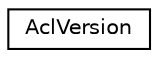 digraph "Graphical Class Hierarchy"
{
 // LATEX_PDF_SIZE
  edge [fontname="Helvetica",fontsize="10",labelfontname="Helvetica",labelfontsize="10"];
  node [fontname="Helvetica",fontsize="10",shape=record];
  rankdir="LR";
  Node0 [label="AclVersion",height=0.2,width=0.4,color="black", fillcolor="white", style="filled",URL="$struct_acl_version.xhtml",tooltip="Semantic versioning information."];
}
